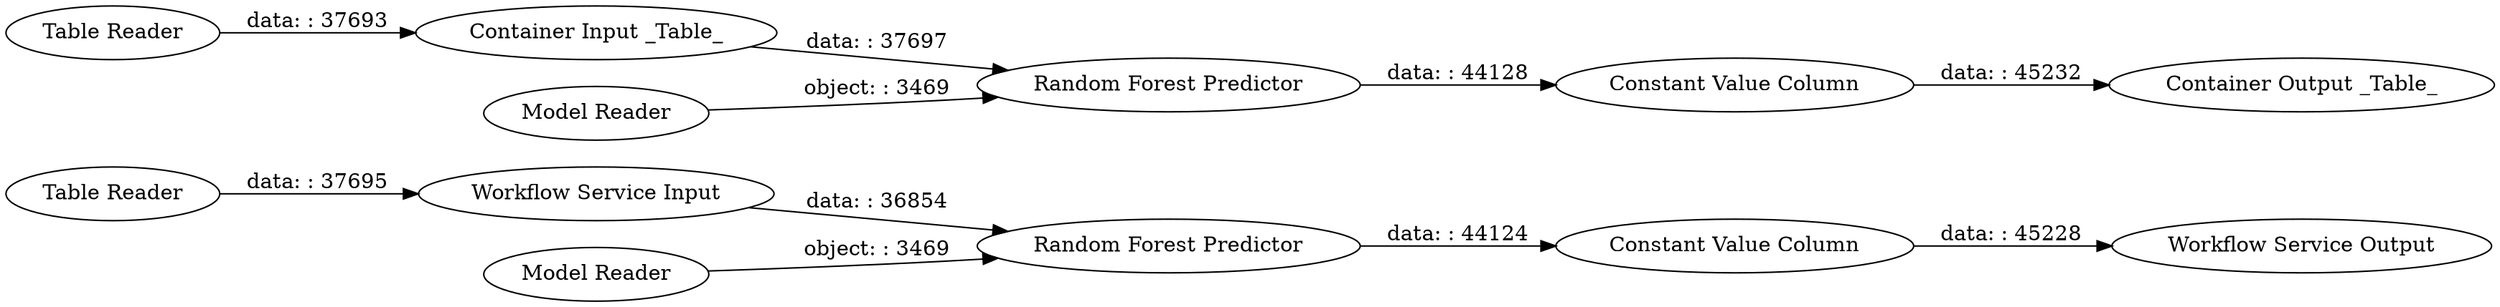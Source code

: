 digraph {
	"1307824357192449530_197" [label="Workflow Service Output"]
	"1307824357192449530_196" [label="Workflow Service Input"]
	"1307824357192449530_199" [label="Constant Value Column"]
	"1307824357192449530_194" [label="Random Forest Predictor"]
	"1307824357192449530_188" [label="Container Output _Table_"]
	"1307824357192449530_190" [label="Table Reader"]
	"1307824357192449530_168" [label="Random Forest Predictor"]
	"1307824357192449530_192" [label="Model Reader"]
	"1307824357192449530_198" [label="Constant Value Column"]
	"1307824357192449530_191" [label="Table Reader"]
	"1307824357192449530_174" [label="Container Input _Table_"]
	"1307824357192449530_189" [label="Model Reader"]
	"1307824357192449530_198" -> "1307824357192449530_197" [label="data: : 45228"]
	"1307824357192449530_194" -> "1307824357192449530_198" [label="data: : 44124"]
	"1307824357192449530_192" -> "1307824357192449530_194" [label="object: : 3469"]
	"1307824357192449530_168" -> "1307824357192449530_199" [label="data: : 44128"]
	"1307824357192449530_199" -> "1307824357192449530_188" [label="data: : 45232"]
	"1307824357192449530_191" -> "1307824357192449530_196" [label="data: : 37695"]
	"1307824357192449530_189" -> "1307824357192449530_168" [label="object: : 3469"]
	"1307824357192449530_174" -> "1307824357192449530_168" [label="data: : 37697"]
	"1307824357192449530_196" -> "1307824357192449530_194" [label="data: : 36854"]
	"1307824357192449530_190" -> "1307824357192449530_174" [label="data: : 37693"]
	rankdir=LR
}

